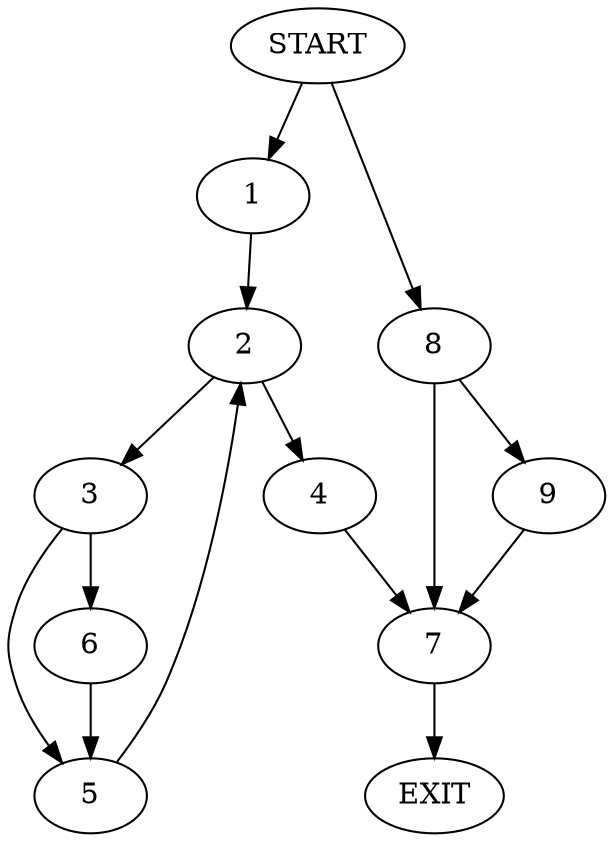 digraph {
0 [label="START"]
10 [label="EXIT"]
0 -> 1
1 -> 2
2 -> 3
2 -> 4
3 -> 5
3 -> 6
4 -> 7
6 -> 5
5 -> 2
7 -> 10
0 -> 8
8 -> 7
8 -> 9
9 -> 7
}

